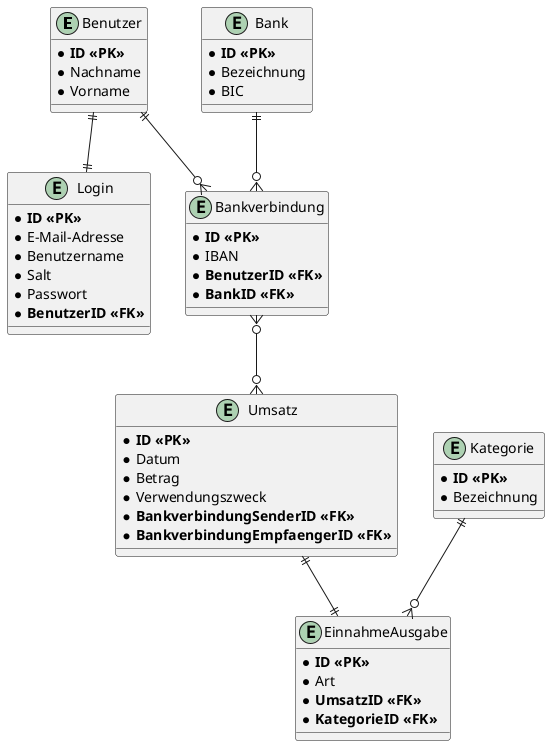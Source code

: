 @startuml
entity Benutzer
{
    * **ID <<PK>>**
    * Nachname
    * Vorname
}

entity Login
{
    * **ID <<PK>>**
    * E-Mail-Adresse
    * Benutzername
    * Salt
    * Passwort
    * **BenutzerID <<FK>>**
}

entity Bank
{
    * **ID <<PK>>**
    * Bezeichnung
    * BIC
}

entity Bankverbindung
{
    * **ID <<PK>>**
    * IBAN
    * **BenutzerID <<FK>>**
    * **BankID <<FK>>**
}

entity Umsatz
{
    * **ID <<PK>>**
    * Datum
    * Betrag
    * Verwendungszweck
    * **BankverbindungSenderID <<FK>>**
    * **BankverbindungEmpfaengerID <<FK>>**
}

entity EinnahmeAusgabe
{
    * **ID <<PK>>**
    * Art
    * **UmsatzID <<FK>>**
    * **KategorieID <<FK>>**
}

entity Kategorie
{
    * **ID <<PK>>**
    * Bezeichnung
}

Benutzer ||--|| Login
Benutzer ||--o{ Bankverbindung
Bank ||--o{ Bankverbindung
Bankverbindung }o--o{ Umsatz
Kategorie ||--o{ EinnahmeAusgabe
Umsatz ||--|| EinnahmeAusgabe
@enduml
